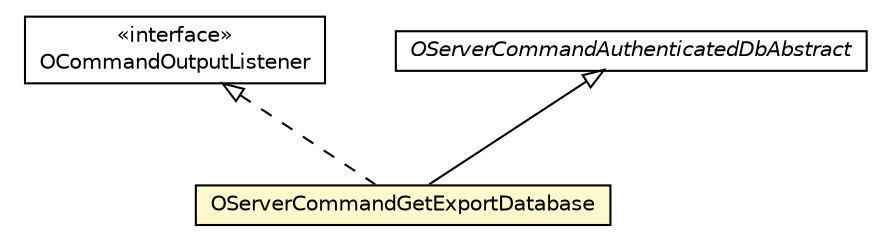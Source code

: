 #!/usr/local/bin/dot
#
# Class diagram 
# Generated by UMLGraph version R5_6-24-gf6e263 (http://www.umlgraph.org/)
#

digraph G {
	edge [fontname="Helvetica",fontsize=10,labelfontname="Helvetica",labelfontsize=10];
	node [fontname="Helvetica",fontsize=10,shape=plaintext];
	nodesep=0.25;
	ranksep=0.5;
	// com.orientechnologies.orient.core.command.OCommandOutputListener
	c3743722 [label=<<table title="com.orientechnologies.orient.core.command.OCommandOutputListener" border="0" cellborder="1" cellspacing="0" cellpadding="2" port="p" href="../../../../../../core/command/OCommandOutputListener.html">
		<tr><td><table border="0" cellspacing="0" cellpadding="1">
<tr><td align="center" balign="center"> &#171;interface&#187; </td></tr>
<tr><td align="center" balign="center"> OCommandOutputListener </td></tr>
		</table></td></tr>
		</table>>, URL="../../../../../../core/command/OCommandOutputListener.html", fontname="Helvetica", fontcolor="black", fontsize=10.0];
	// com.orientechnologies.orient.server.network.protocol.http.command.get.OServerCommandGetExportDatabase
	c3744949 [label=<<table title="com.orientechnologies.orient.server.network.protocol.http.command.get.OServerCommandGetExportDatabase" border="0" cellborder="1" cellspacing="0" cellpadding="2" port="p" bgcolor="lemonChiffon" href="./OServerCommandGetExportDatabase.html">
		<tr><td><table border="0" cellspacing="0" cellpadding="1">
<tr><td align="center" balign="center"> OServerCommandGetExportDatabase </td></tr>
		</table></td></tr>
		</table>>, URL="./OServerCommandGetExportDatabase.html", fontname="Helvetica", fontcolor="black", fontsize=10.0];
	// com.orientechnologies.orient.server.network.protocol.http.command.OServerCommandAuthenticatedDbAbstract
	c3744952 [label=<<table title="com.orientechnologies.orient.server.network.protocol.http.command.OServerCommandAuthenticatedDbAbstract" border="0" cellborder="1" cellspacing="0" cellpadding="2" port="p" href="../OServerCommandAuthenticatedDbAbstract.html">
		<tr><td><table border="0" cellspacing="0" cellpadding="1">
<tr><td align="center" balign="center"><font face="Helvetica-Oblique"> OServerCommandAuthenticatedDbAbstract </font></td></tr>
		</table></td></tr>
		</table>>, URL="../OServerCommandAuthenticatedDbAbstract.html", fontname="Helvetica", fontcolor="black", fontsize=10.0];
	//com.orientechnologies.orient.server.network.protocol.http.command.get.OServerCommandGetExportDatabase extends com.orientechnologies.orient.server.network.protocol.http.command.OServerCommandAuthenticatedDbAbstract
	c3744952:p -> c3744949:p [dir=back,arrowtail=empty];
	//com.orientechnologies.orient.server.network.protocol.http.command.get.OServerCommandGetExportDatabase implements com.orientechnologies.orient.core.command.OCommandOutputListener
	c3743722:p -> c3744949:p [dir=back,arrowtail=empty,style=dashed];
}

